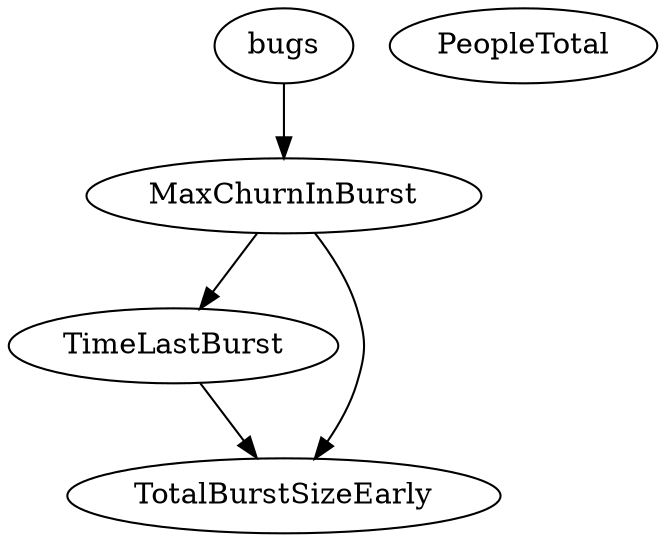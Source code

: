 digraph {
   TimeLastBurst;
   PeopleTotal;
   bugs;
   MaxChurnInBurst;
   TotalBurstSizeEarly;
   TimeLastBurst -> TotalBurstSizeEarly;
   bugs -> MaxChurnInBurst;
   MaxChurnInBurst -> TimeLastBurst;
   MaxChurnInBurst -> TotalBurstSizeEarly;
}
